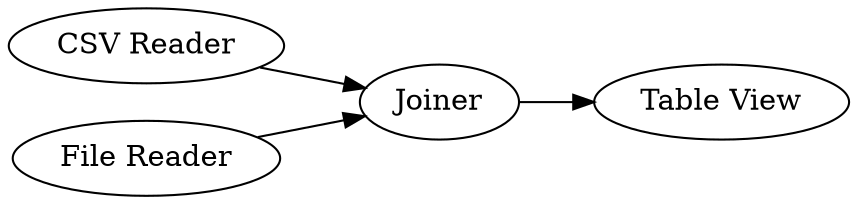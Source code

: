 digraph {
	8 -> 6
	6 -> 9
	7 -> 6
	7 [label="File Reader"]
	8 [label="CSV Reader"]
	6 [label=Joiner]
	9 [label="Table View"]
	rankdir=LR
}
